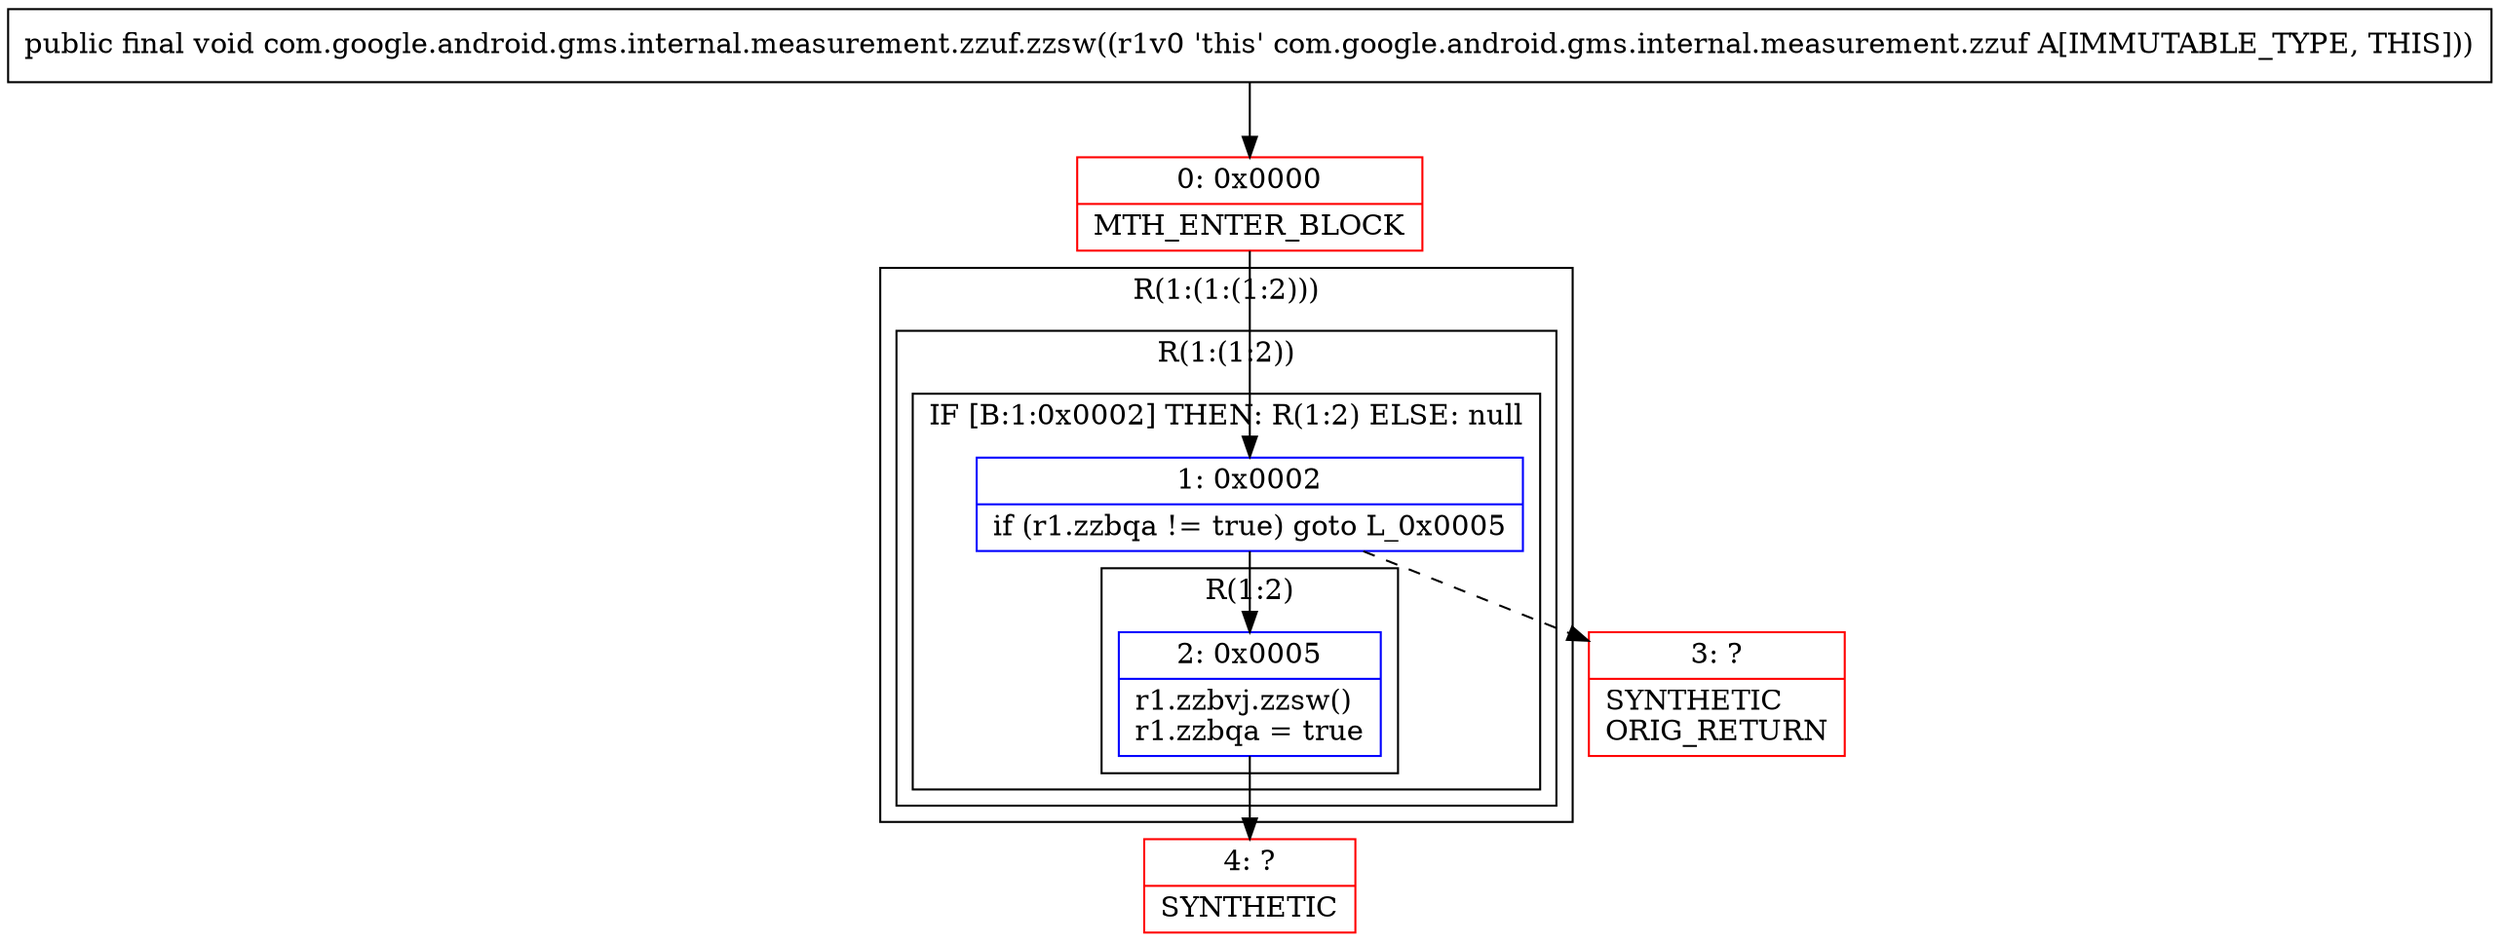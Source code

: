digraph "CFG forcom.google.android.gms.internal.measurement.zzuf.zzsw()V" {
subgraph cluster_Region_23860240 {
label = "R(1:(1:(1:2)))";
node [shape=record,color=blue];
subgraph cluster_Region_1068559873 {
label = "R(1:(1:2))";
node [shape=record,color=blue];
subgraph cluster_IfRegion_273286536 {
label = "IF [B:1:0x0002] THEN: R(1:2) ELSE: null";
node [shape=record,color=blue];
Node_1 [shape=record,label="{1\:\ 0x0002|if (r1.zzbqa != true) goto L_0x0005\l}"];
subgraph cluster_Region_1764614042 {
label = "R(1:2)";
node [shape=record,color=blue];
Node_2 [shape=record,label="{2\:\ 0x0005|r1.zzbvj.zzsw()\lr1.zzbqa = true\l}"];
}
}
}
}
Node_0 [shape=record,color=red,label="{0\:\ 0x0000|MTH_ENTER_BLOCK\l}"];
Node_3 [shape=record,color=red,label="{3\:\ ?|SYNTHETIC\lORIG_RETURN\l}"];
Node_4 [shape=record,color=red,label="{4\:\ ?|SYNTHETIC\l}"];
MethodNode[shape=record,label="{public final void com.google.android.gms.internal.measurement.zzuf.zzsw((r1v0 'this' com.google.android.gms.internal.measurement.zzuf A[IMMUTABLE_TYPE, THIS])) }"];
MethodNode -> Node_0;
Node_1 -> Node_2;
Node_1 -> Node_3[style=dashed];
Node_2 -> Node_4;
Node_0 -> Node_1;
}

